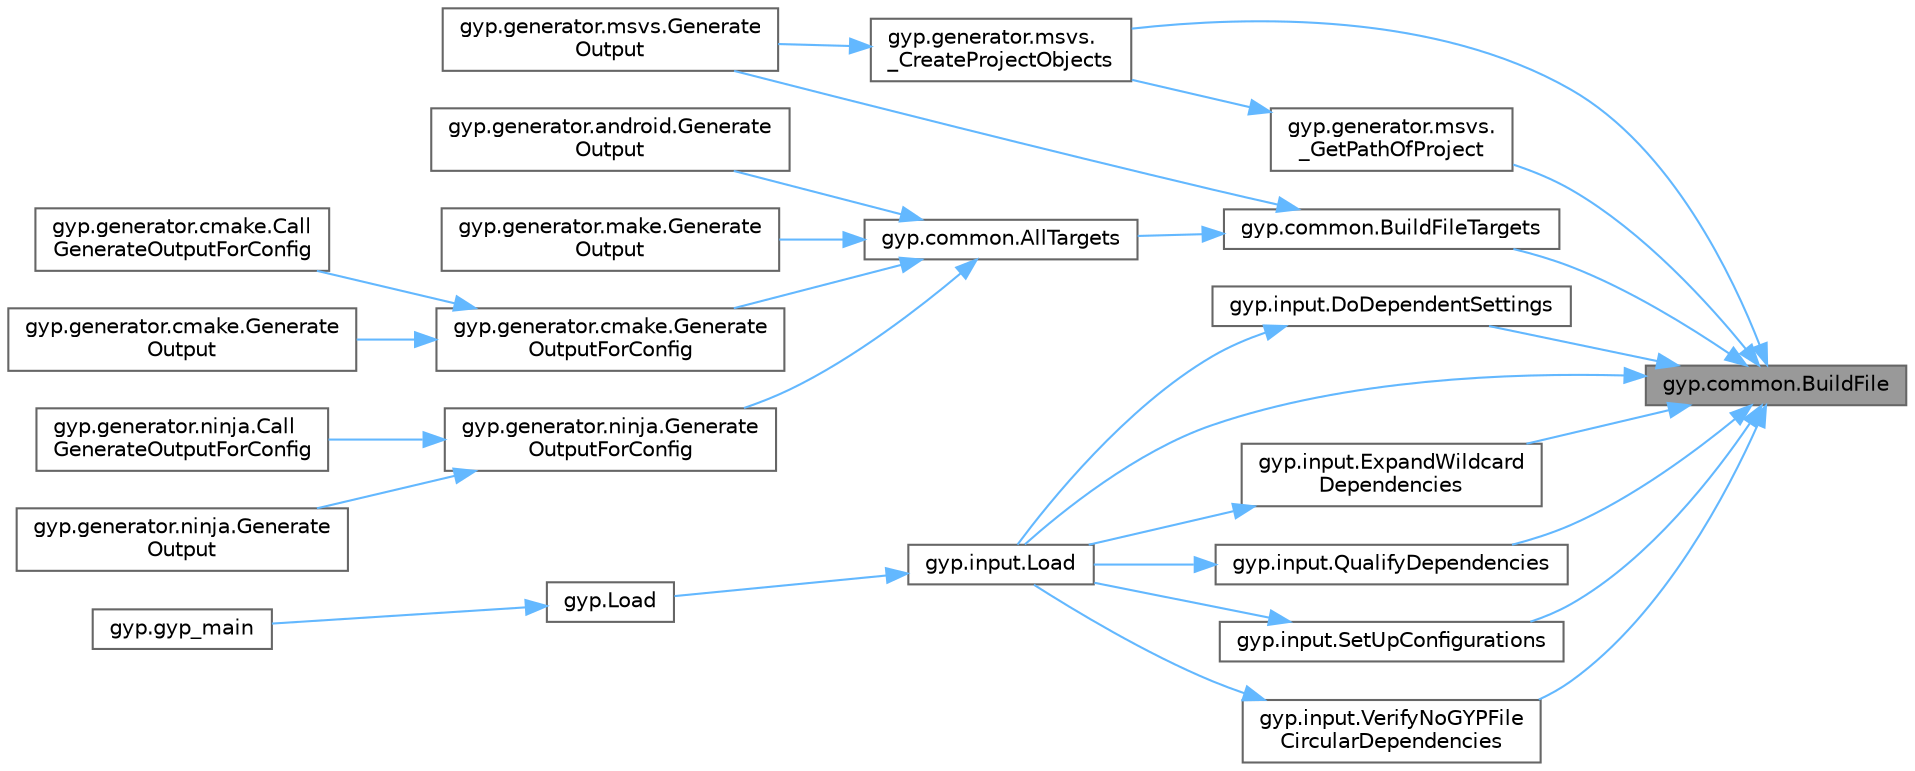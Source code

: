 digraph "gyp.common.BuildFile"
{
 // LATEX_PDF_SIZE
  bgcolor="transparent";
  edge [fontname=Helvetica,fontsize=10,labelfontname=Helvetica,labelfontsize=10];
  node [fontname=Helvetica,fontsize=10,shape=box,height=0.2,width=0.4];
  rankdir="RL";
  Node1 [id="Node000001",label="gyp.common.BuildFile",height=0.2,width=0.4,color="gray40", fillcolor="grey60", style="filled", fontcolor="black",tooltip=" "];
  Node1 -> Node2 [id="edge57_Node000001_Node000002",dir="back",color="steelblue1",style="solid",tooltip=" "];
  Node2 [id="Node000002",label="gyp.generator.msvs.\l_CreateProjectObjects",height=0.2,width=0.4,color="grey40", fillcolor="white", style="filled",URL="$namespacegyp_1_1generator_1_1msvs.html#a16d60952c6377bb9bc954cd69090ad26",tooltip=" "];
  Node2 -> Node3 [id="edge58_Node000002_Node000003",dir="back",color="steelblue1",style="solid",tooltip=" "];
  Node3 [id="Node000003",label="gyp.generator.msvs.Generate\lOutput",height=0.2,width=0.4,color="grey40", fillcolor="white", style="filled",URL="$namespacegyp_1_1generator_1_1msvs.html#a21d574f84e4435e486de18fb7df08225",tooltip=" "];
  Node1 -> Node4 [id="edge59_Node000001_Node000004",dir="back",color="steelblue1",style="solid",tooltip=" "];
  Node4 [id="Node000004",label="gyp.generator.msvs.\l_GetPathOfProject",height=0.2,width=0.4,color="grey40", fillcolor="white", style="filled",URL="$namespacegyp_1_1generator_1_1msvs.html#aff2d4b78a2b902985261ed1a395ab884",tooltip=" "];
  Node4 -> Node2 [id="edge60_Node000004_Node000002",dir="back",color="steelblue1",style="solid",tooltip=" "];
  Node1 -> Node5 [id="edge61_Node000001_Node000005",dir="back",color="steelblue1",style="solid",tooltip=" "];
  Node5 [id="Node000005",label="gyp.common.BuildFileTargets",height=0.2,width=0.4,color="grey40", fillcolor="white", style="filled",URL="$namespacegyp_1_1common.html#af5b1948b93a4d7ebab845f7a7747f364",tooltip=" "];
  Node5 -> Node6 [id="edge62_Node000005_Node000006",dir="back",color="steelblue1",style="solid",tooltip=" "];
  Node6 [id="Node000006",label="gyp.common.AllTargets",height=0.2,width=0.4,color="grey40", fillcolor="white", style="filled",URL="$namespacegyp_1_1common.html#ae29bb9a2368860059458248dd76adeaa",tooltip=" "];
  Node6 -> Node7 [id="edge63_Node000006_Node000007",dir="back",color="steelblue1",style="solid",tooltip=" "];
  Node7 [id="Node000007",label="gyp.generator.android.Generate\lOutput",height=0.2,width=0.4,color="grey40", fillcolor="white", style="filled",URL="$namespacegyp_1_1generator_1_1android.html#a3321c09c0805323dff9201c1c5968c57",tooltip=" "];
  Node6 -> Node8 [id="edge64_Node000006_Node000008",dir="back",color="steelblue1",style="solid",tooltip=" "];
  Node8 [id="Node000008",label="gyp.generator.make.Generate\lOutput",height=0.2,width=0.4,color="grey40", fillcolor="white", style="filled",URL="$namespacegyp_1_1generator_1_1make.html#a98f6f46304d221957e1f6767c8d47266",tooltip=" "];
  Node6 -> Node9 [id="edge65_Node000006_Node000009",dir="back",color="steelblue1",style="solid",tooltip=" "];
  Node9 [id="Node000009",label="gyp.generator.cmake.Generate\lOutputForConfig",height=0.2,width=0.4,color="grey40", fillcolor="white", style="filled",URL="$namespacegyp_1_1generator_1_1cmake.html#a165dcf6424838a1400df19070be8b2ff",tooltip=" "];
  Node9 -> Node10 [id="edge66_Node000009_Node000010",dir="back",color="steelblue1",style="solid",tooltip=" "];
  Node10 [id="Node000010",label="gyp.generator.cmake.Call\lGenerateOutputForConfig",height=0.2,width=0.4,color="grey40", fillcolor="white", style="filled",URL="$namespacegyp_1_1generator_1_1cmake.html#adf0ee6fbcd0833c9f6b2023f1e38a92b",tooltip=" "];
  Node9 -> Node11 [id="edge67_Node000009_Node000011",dir="back",color="steelblue1",style="solid",tooltip=" "];
  Node11 [id="Node000011",label="gyp.generator.cmake.Generate\lOutput",height=0.2,width=0.4,color="grey40", fillcolor="white", style="filled",URL="$namespacegyp_1_1generator_1_1cmake.html#af5d8157ae03ee9d229bf36a2e99d7dec",tooltip=" "];
  Node6 -> Node12 [id="edge68_Node000006_Node000012",dir="back",color="steelblue1",style="solid",tooltip=" "];
  Node12 [id="Node000012",label="gyp.generator.ninja.Generate\lOutputForConfig",height=0.2,width=0.4,color="grey40", fillcolor="white", style="filled",URL="$namespacegyp_1_1generator_1_1ninja.html#ae725b232455eaaa660dee42d4a8050dd",tooltip=" "];
  Node12 -> Node13 [id="edge69_Node000012_Node000013",dir="back",color="steelblue1",style="solid",tooltip=" "];
  Node13 [id="Node000013",label="gyp.generator.ninja.Call\lGenerateOutputForConfig",height=0.2,width=0.4,color="grey40", fillcolor="white", style="filled",URL="$namespacegyp_1_1generator_1_1ninja.html#af507181e3cec515e9d31e4744a614af2",tooltip=" "];
  Node12 -> Node14 [id="edge70_Node000012_Node000014",dir="back",color="steelblue1",style="solid",tooltip=" "];
  Node14 [id="Node000014",label="gyp.generator.ninja.Generate\lOutput",height=0.2,width=0.4,color="grey40", fillcolor="white", style="filled",URL="$namespacegyp_1_1generator_1_1ninja.html#aaaff503be15aaede183a37e4681ef7ca",tooltip=" "];
  Node5 -> Node3 [id="edge71_Node000005_Node000003",dir="back",color="steelblue1",style="solid",tooltip=" "];
  Node1 -> Node15 [id="edge72_Node000001_Node000015",dir="back",color="steelblue1",style="solid",tooltip=" "];
  Node15 [id="Node000015",label="gyp.input.DoDependentSettings",height=0.2,width=0.4,color="grey40", fillcolor="white", style="filled",URL="$namespacegyp_1_1input.html#a531a70d9af9b58523bd2c9c5597689ed",tooltip=" "];
  Node15 -> Node16 [id="edge73_Node000015_Node000016",dir="back",color="steelblue1",style="solid",tooltip=" "];
  Node16 [id="Node000016",label="gyp.input.Load",height=0.2,width=0.4,color="grey40", fillcolor="white", style="filled",URL="$namespacegyp_1_1input.html#ad90e79d4281c183f60968ae564a1a8b7",tooltip=" "];
  Node16 -> Node17 [id="edge74_Node000016_Node000017",dir="back",color="steelblue1",style="solid",tooltip=" "];
  Node17 [id="Node000017",label="gyp.Load",height=0.2,width=0.4,color="grey40", fillcolor="white", style="filled",URL="$namespacegyp.html#a0bc64fed18f77300277d691e72844798",tooltip=" "];
  Node17 -> Node18 [id="edge75_Node000017_Node000018",dir="back",color="steelblue1",style="solid",tooltip=" "];
  Node18 [id="Node000018",label="gyp.gyp_main",height=0.2,width=0.4,color="grey40", fillcolor="white", style="filled",URL="$namespacegyp.html#ad232b957228659b1c62ea8bb0e317901",tooltip=" "];
  Node1 -> Node19 [id="edge76_Node000001_Node000019",dir="back",color="steelblue1",style="solid",tooltip=" "];
  Node19 [id="Node000019",label="gyp.input.ExpandWildcard\lDependencies",height=0.2,width=0.4,color="grey40", fillcolor="white", style="filled",URL="$namespacegyp_1_1input.html#a3f362ea0d06ec67664512379bd83080f",tooltip=" "];
  Node19 -> Node16 [id="edge77_Node000019_Node000016",dir="back",color="steelblue1",style="solid",tooltip=" "];
  Node1 -> Node16 [id="edge78_Node000001_Node000016",dir="back",color="steelblue1",style="solid",tooltip=" "];
  Node1 -> Node20 [id="edge79_Node000001_Node000020",dir="back",color="steelblue1",style="solid",tooltip=" "];
  Node20 [id="Node000020",label="gyp.input.QualifyDependencies",height=0.2,width=0.4,color="grey40", fillcolor="white", style="filled",URL="$namespacegyp_1_1input.html#acfaca16c813b04b527cda45e51f15b36",tooltip=" "];
  Node20 -> Node16 [id="edge80_Node000020_Node000016",dir="back",color="steelblue1",style="solid",tooltip=" "];
  Node1 -> Node21 [id="edge81_Node000001_Node000021",dir="back",color="steelblue1",style="solid",tooltip=" "];
  Node21 [id="Node000021",label="gyp.input.SetUpConfigurations",height=0.2,width=0.4,color="grey40", fillcolor="white", style="filled",URL="$namespacegyp_1_1input.html#ac56bb339d015a805746fc4d54d0444a8",tooltip=" "];
  Node21 -> Node16 [id="edge82_Node000021_Node000016",dir="back",color="steelblue1",style="solid",tooltip=" "];
  Node1 -> Node22 [id="edge83_Node000001_Node000022",dir="back",color="steelblue1",style="solid",tooltip=" "];
  Node22 [id="Node000022",label="gyp.input.VerifyNoGYPFile\lCircularDependencies",height=0.2,width=0.4,color="grey40", fillcolor="white", style="filled",URL="$namespacegyp_1_1input.html#a235ca84070b9c13a9769d563e9a71e62",tooltip=" "];
  Node22 -> Node16 [id="edge84_Node000022_Node000016",dir="back",color="steelblue1",style="solid",tooltip=" "];
}
